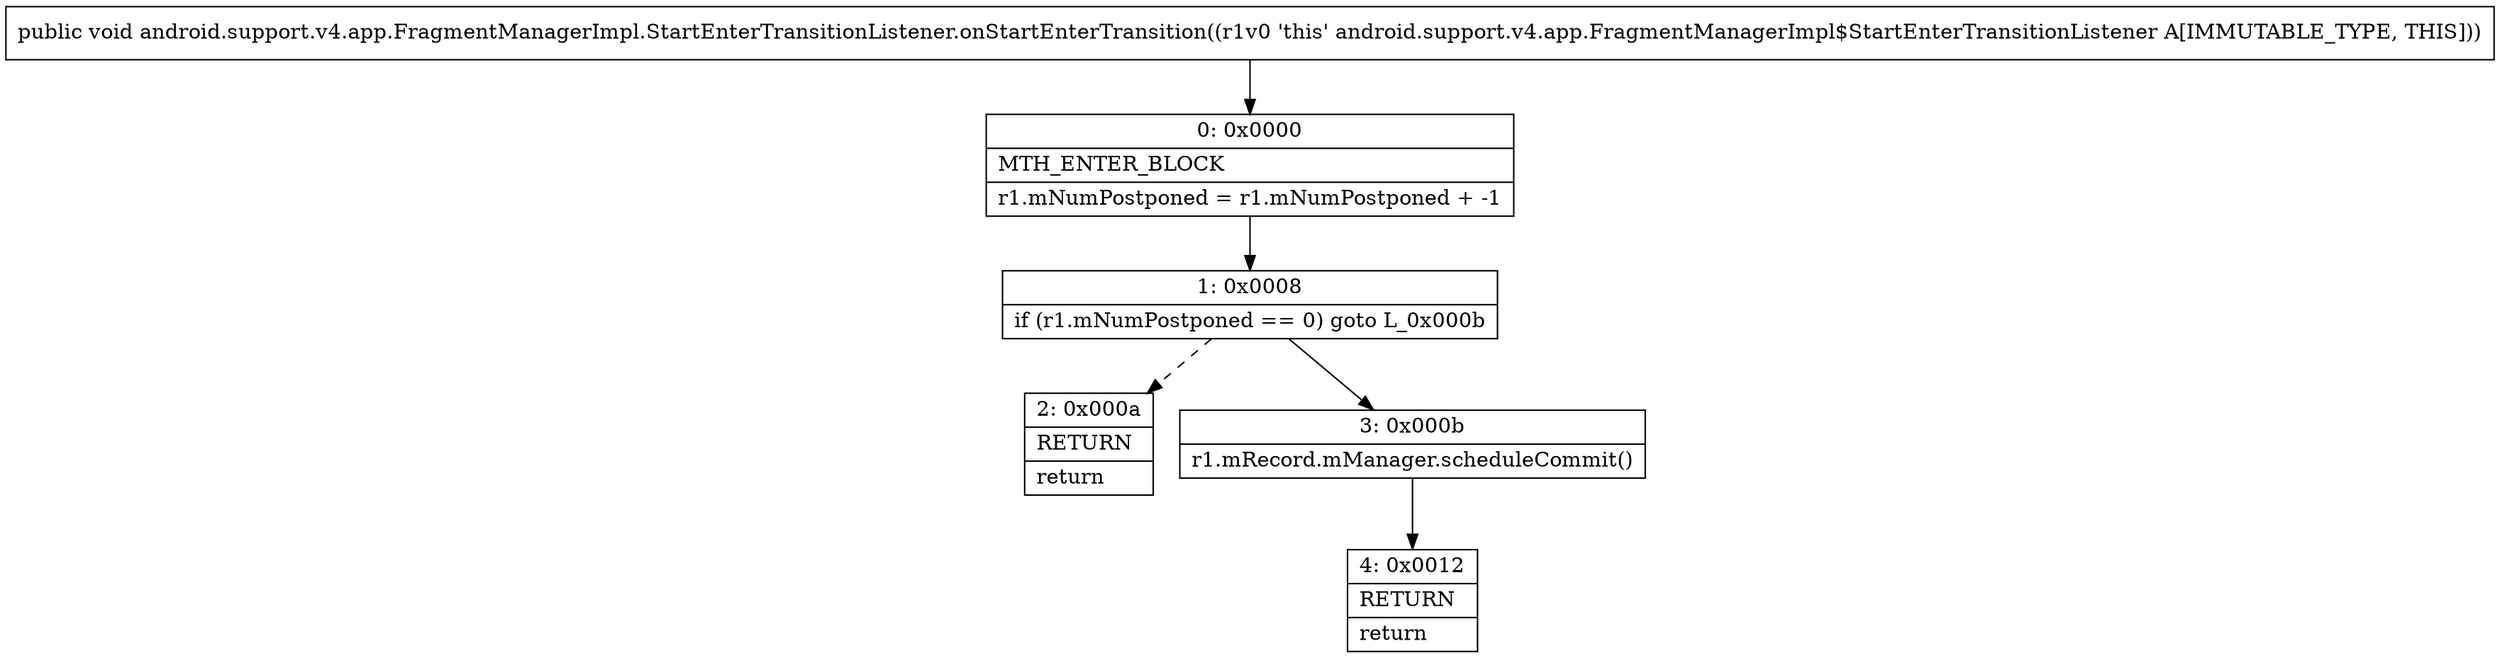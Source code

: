 digraph "CFG forandroid.support.v4.app.FragmentManagerImpl.StartEnterTransitionListener.onStartEnterTransition()V" {
Node_0 [shape=record,label="{0\:\ 0x0000|MTH_ENTER_BLOCK\l|r1.mNumPostponed = r1.mNumPostponed + \-1\l}"];
Node_1 [shape=record,label="{1\:\ 0x0008|if (r1.mNumPostponed == 0) goto L_0x000b\l}"];
Node_2 [shape=record,label="{2\:\ 0x000a|RETURN\l|return\l}"];
Node_3 [shape=record,label="{3\:\ 0x000b|r1.mRecord.mManager.scheduleCommit()\l}"];
Node_4 [shape=record,label="{4\:\ 0x0012|RETURN\l|return\l}"];
MethodNode[shape=record,label="{public void android.support.v4.app.FragmentManagerImpl.StartEnterTransitionListener.onStartEnterTransition((r1v0 'this' android.support.v4.app.FragmentManagerImpl$StartEnterTransitionListener A[IMMUTABLE_TYPE, THIS])) }"];
MethodNode -> Node_0;
Node_0 -> Node_1;
Node_1 -> Node_2[style=dashed];
Node_1 -> Node_3;
Node_3 -> Node_4;
}

